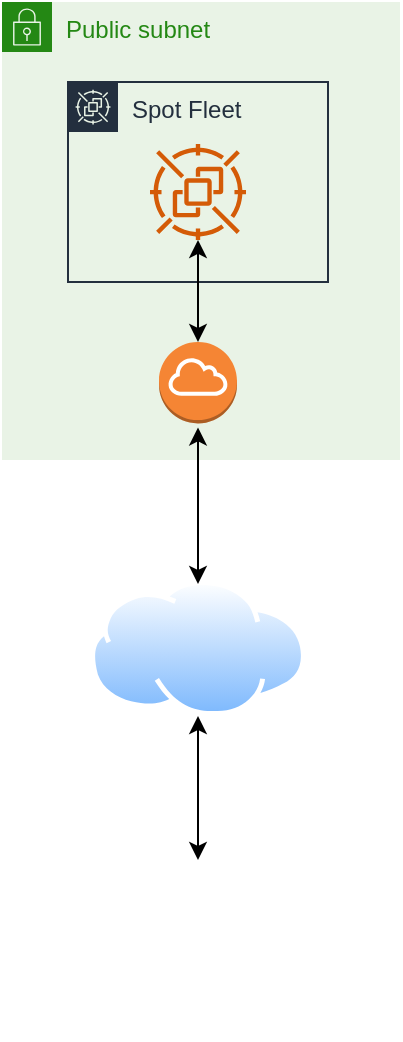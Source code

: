 <mxfile version="20.8.22"><diagram name="Page-1" id="E0s4VS247qCe-EOev4fw"><mxGraphModel dx="1242" dy="804" grid="1" gridSize="10" guides="1" tooltips="1" connect="1" arrows="1" fold="1" page="1" pageScale="1" pageWidth="827" pageHeight="1169" math="0" shadow="0"><root><mxCell id="0"/><mxCell id="1" parent="0"/><mxCell id="cVUPf-kaQ3KW6JnZzO6P-4" style="edgeStyle=orthogonalEdgeStyle;rounded=0;orthogonalLoop=1;jettySize=auto;html=1;entryX=0.5;entryY=1;entryDx=0;entryDy=0;startArrow=classic;startFill=1;" edge="1" parent="1" source="cVUPf-kaQ3KW6JnZzO6P-2" target="cVUPf-kaQ3KW6JnZzO6P-3"><mxGeometry relative="1" as="geometry"/></mxCell><mxCell id="cVUPf-kaQ3KW6JnZzO6P-2" value="" style="shape=image;html=1;verticalAlign=top;verticalLabelPosition=bottom;labelBackgroundColor=#ffffff;imageAspect=0;aspect=fixed;image=https://cdn2.iconfinder.com/data/icons/whcompare-isometric-web-hosting-servers/50/web-browser-on-laptop-128.png" vertex="1" parent="1"><mxGeometry x="364" y="440" width="90" height="90" as="geometry"/></mxCell><mxCell id="cVUPf-kaQ3KW6JnZzO6P-3" value="" style="aspect=fixed;perimeter=ellipsePerimeter;html=1;align=center;shadow=0;dashed=0;spacingTop=3;image;image=img/lib/active_directory/internet_cloud.svg;" vertex="1" parent="1"><mxGeometry x="355" y="300" width="108" height="68.04" as="geometry"/></mxCell><mxCell id="cVUPf-kaQ3KW6JnZzO6P-5" value="Public subnet" style="points=[[0,0],[0.25,0],[0.5,0],[0.75,0],[1,0],[1,0.25],[1,0.5],[1,0.75],[1,1],[0.75,1],[0.5,1],[0.25,1],[0,1],[0,0.75],[0,0.5],[0,0.25]];outlineConnect=0;gradientColor=none;html=1;whiteSpace=wrap;fontSize=12;fontStyle=0;container=1;pointerEvents=0;collapsible=0;recursiveResize=0;shape=mxgraph.aws4.group;grIcon=mxgraph.aws4.group_security_group;grStroke=0;strokeColor=#248814;fillColor=#E9F3E6;verticalAlign=top;align=left;spacingLeft=30;fontColor=#248814;dashed=0;" vertex="1" parent="1"><mxGeometry x="311" y="11" width="199" height="229" as="geometry"/></mxCell><mxCell id="cVUPf-kaQ3KW6JnZzO6P-6" value="Spot Fleet" style="sketch=0;outlineConnect=0;gradientColor=none;html=1;whiteSpace=wrap;fontSize=12;fontStyle=0;shape=mxgraph.aws4.group;grIcon=mxgraph.aws4.group_spot_fleet;strokeColor=#232F3E;fillColor=none;verticalAlign=top;align=left;spacingLeft=30;fontColor=#232F3E;dashed=0;" vertex="1" parent="cVUPf-kaQ3KW6JnZzO6P-5"><mxGeometry x="33" y="40" width="130" height="100" as="geometry"/></mxCell><mxCell id="cVUPf-kaQ3KW6JnZzO6P-7" value="" style="sketch=0;outlineConnect=0;fontColor=#232F3E;gradientColor=none;fillColor=#D45B07;strokeColor=none;dashed=0;verticalLabelPosition=bottom;verticalAlign=top;align=center;html=1;fontSize=12;fontStyle=0;aspect=fixed;pointerEvents=1;shape=mxgraph.aws4.spot_instance;" vertex="1" parent="cVUPf-kaQ3KW6JnZzO6P-5"><mxGeometry x="74" y="71" width="48" height="48" as="geometry"/></mxCell><mxCell id="cVUPf-kaQ3KW6JnZzO6P-9" style="edgeStyle=orthogonalEdgeStyle;rounded=0;orthogonalLoop=1;jettySize=auto;html=1;startArrow=classic;startFill=1;" edge="1" parent="cVUPf-kaQ3KW6JnZzO6P-5" source="cVUPf-kaQ3KW6JnZzO6P-8" target="cVUPf-kaQ3KW6JnZzO6P-7"><mxGeometry relative="1" as="geometry"/></mxCell><mxCell id="cVUPf-kaQ3KW6JnZzO6P-8" value="" style="outlineConnect=0;dashed=0;verticalLabelPosition=bottom;verticalAlign=top;align=center;html=1;shape=mxgraph.aws3.internet_gateway;fillColor=#F58534;gradientColor=none;" vertex="1" parent="cVUPf-kaQ3KW6JnZzO6P-5"><mxGeometry x="78.5" y="170" width="39" height="40.7" as="geometry"/></mxCell><mxCell id="cVUPf-kaQ3KW6JnZzO6P-10" style="edgeStyle=orthogonalEdgeStyle;rounded=0;orthogonalLoop=1;jettySize=auto;html=1;entryX=0.5;entryY=1;entryDx=0;entryDy=0;entryPerimeter=0;startArrow=classic;startFill=1;" edge="1" parent="1"><mxGeometry relative="1" as="geometry"><mxPoint x="409" y="302" as="sourcePoint"/><mxPoint x="409" y="223.7" as="targetPoint"/></mxGeometry></mxCell></root></mxGraphModel></diagram></mxfile>